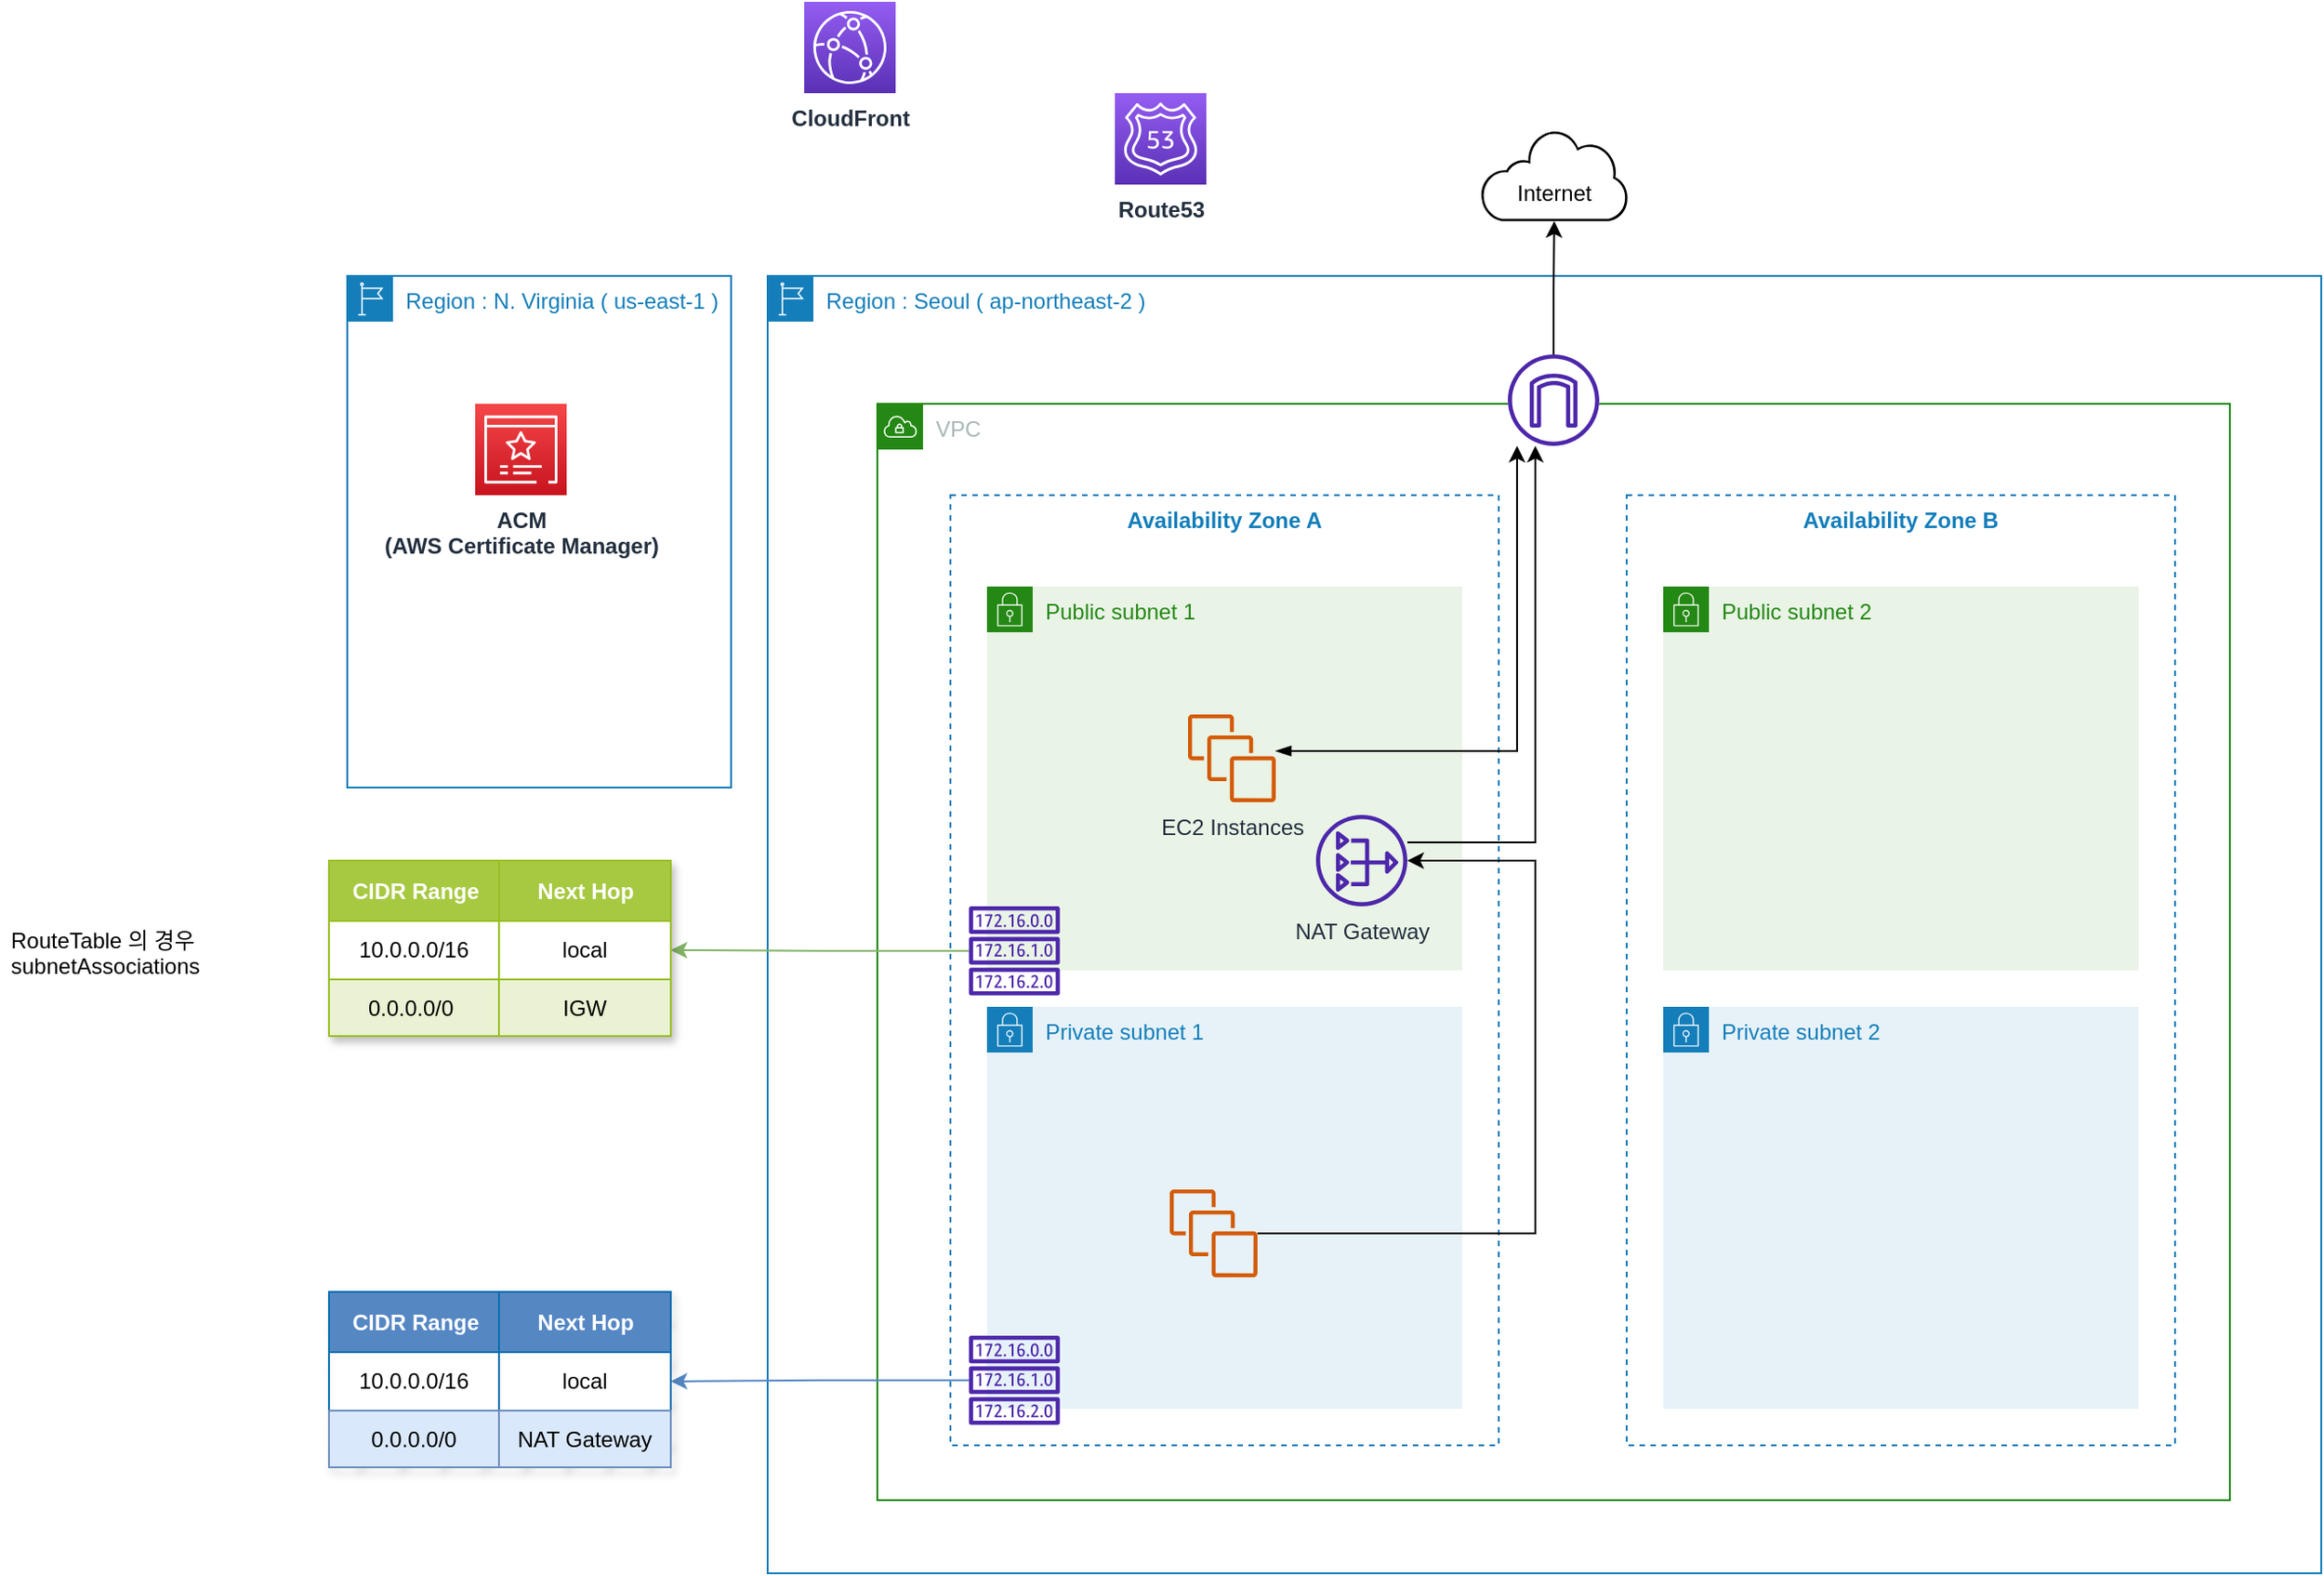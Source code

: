 <mxfile version="21.1.2" type="device">
  <diagram name="first" id="Gbo5e4VQ8HwpnUsIbm7H">
    <mxGraphModel dx="2334" dy="1979" grid="1" gridSize="10" guides="1" tooltips="1" connect="1" arrows="1" fold="1" page="1" pageScale="1" pageWidth="1100" pageHeight="850" math="0" shadow="0">
      <root>
        <object label="" aws_vpc_cidr="10.0.0.0/16" aws_public_subnet_1_cidr="10.0.1.0/24" aws_public_subnet_2_cidr="10.0.2.0/24" aws_private_subnet_1_cidr="10.0.4.0/24" aws_private_subnet_2_cidr="10.0.5.0/24" id="0">
          <mxCell />
        </object>
        <mxCell id="1" value="Network layer" style="locked=1;" parent="0" />
        <mxCell id="mb-uH8kiBHIfrfxMW9q3-2" value="Region : Seoul ( ap-northeast-2 )" style="points=[[0,0],[0.25,0],[0.5,0],[0.75,0],[1,0],[1,0.25],[1,0.5],[1,0.75],[1,1],[0.75,1],[0.5,1],[0.25,1],[0,1],[0,0.75],[0,0.5],[0,0.25]];outlineConnect=0;gradientColor=none;html=1;whiteSpace=wrap;fontSize=12;fontStyle=0;container=1;pointerEvents=0;collapsible=0;recursiveResize=0;shape=mxgraph.aws4.group;grIcon=mxgraph.aws4.group_region;strokeColor=#147EBA;fillColor=none;verticalAlign=top;align=left;spacingLeft=30;fontColor=#147EBA;" parent="1" vertex="1">
          <mxGeometry x="120" y="80" width="850" height="710" as="geometry" />
        </mxCell>
        <mxCell id="mb-uH8kiBHIfrfxMW9q3-3" value="VPC" style="points=[[0,0],[0.25,0],[0.5,0],[0.75,0],[1,0],[1,0.25],[1,0.5],[1,0.75],[1,1],[0.75,1],[0.5,1],[0.25,1],[0,1],[0,0.75],[0,0.5],[0,0.25]];outlineConnect=0;gradientColor=none;html=1;whiteSpace=wrap;fontSize=12;fontStyle=0;container=1;pointerEvents=0;collapsible=0;recursiveResize=0;shape=mxgraph.aws4.group;grIcon=mxgraph.aws4.group_vpc;strokeColor=#248814;fillColor=none;verticalAlign=top;align=left;spacingLeft=30;fontColor=#AAB7B8;dashed=0;" parent="mb-uH8kiBHIfrfxMW9q3-2" vertex="1">
          <mxGeometry x="60" y="70" width="740" height="600" as="geometry" />
        </mxCell>
        <mxCell id="mb-uH8kiBHIfrfxMW9q3-4" value="Availability Zone A" style="fillColor=none;strokeColor=#147EBA;dashed=1;verticalAlign=top;fontStyle=1;fontColor=#147EBA;whiteSpace=wrap;html=1;" parent="mb-uH8kiBHIfrfxMW9q3-3" vertex="1">
          <mxGeometry x="40" y="50" width="300" height="520" as="geometry" />
        </mxCell>
        <mxCell id="mb-uH8kiBHIfrfxMW9q3-12" value="Availability Zone B" style="fillColor=none;strokeColor=#147EBA;dashed=1;verticalAlign=top;fontStyle=1;fontColor=#147EBA;whiteSpace=wrap;html=1;" parent="mb-uH8kiBHIfrfxMW9q3-3" vertex="1">
          <mxGeometry x="410" y="50" width="300" height="520" as="geometry" />
        </mxCell>
        <mxCell id="mb-uH8kiBHIfrfxMW9q3-9" value="Public subnet 1" style="points=[[0,0],[0.25,0],[0.5,0],[0.75,0],[1,0],[1,0.25],[1,0.5],[1,0.75],[1,1],[0.75,1],[0.5,1],[0.25,1],[0,1],[0,0.75],[0,0.5],[0,0.25]];outlineConnect=0;gradientColor=none;html=1;whiteSpace=wrap;fontSize=12;fontStyle=0;container=1;pointerEvents=0;collapsible=0;recursiveResize=0;shape=mxgraph.aws4.group;grIcon=mxgraph.aws4.group_security_group;grStroke=0;strokeColor=#248814;fillColor=#E9F3E6;verticalAlign=top;align=left;spacingLeft=30;fontColor=#248814;dashed=0;" parent="mb-uH8kiBHIfrfxMW9q3-3" vertex="1">
          <mxGeometry x="60" y="100" width="260" height="210" as="geometry" />
        </mxCell>
        <mxCell id="mb-uH8kiBHIfrfxMW9q3-8" value="Private subnet 1" style="points=[[0,0],[0.25,0],[0.5,0],[0.75,0],[1,0],[1,0.25],[1,0.5],[1,0.75],[1,1],[0.75,1],[0.5,1],[0.25,1],[0,1],[0,0.75],[0,0.5],[0,0.25]];outlineConnect=0;gradientColor=none;html=1;whiteSpace=wrap;fontSize=12;fontStyle=0;container=1;pointerEvents=0;collapsible=0;recursiveResize=0;shape=mxgraph.aws4.group;grIcon=mxgraph.aws4.group_security_group;grStroke=0;strokeColor=#147EBA;fillColor=#E6F2F8;verticalAlign=top;align=left;spacingLeft=30;fontColor=#147EBA;dashed=0;" parent="mb-uH8kiBHIfrfxMW9q3-3" vertex="1">
          <mxGeometry x="60" y="330" width="260" height="220" as="geometry" />
        </mxCell>
        <mxCell id="mb-uH8kiBHIfrfxMW9q3-13" value="Public subnet 2" style="points=[[0,0],[0.25,0],[0.5,0],[0.75,0],[1,0],[1,0.25],[1,0.5],[1,0.75],[1,1],[0.75,1],[0.5,1],[0.25,1],[0,1],[0,0.75],[0,0.5],[0,0.25]];outlineConnect=0;gradientColor=none;html=1;whiteSpace=wrap;fontSize=12;fontStyle=0;container=1;pointerEvents=0;collapsible=0;recursiveResize=0;shape=mxgraph.aws4.group;grIcon=mxgraph.aws4.group_security_group;grStroke=0;strokeColor=#248814;fillColor=#E9F3E6;verticalAlign=top;align=left;spacingLeft=30;fontColor=#248814;dashed=0;" parent="mb-uH8kiBHIfrfxMW9q3-3" vertex="1">
          <mxGeometry x="430" y="100" width="260" height="210" as="geometry" />
        </mxCell>
        <mxCell id="mb-uH8kiBHIfrfxMW9q3-14" value="Private subnet 2" style="points=[[0,0],[0.25,0],[0.5,0],[0.75,0],[1,0],[1,0.25],[1,0.5],[1,0.75],[1,1],[0.75,1],[0.5,1],[0.25,1],[0,1],[0,0.75],[0,0.5],[0,0.25]];outlineConnect=0;gradientColor=none;html=1;whiteSpace=wrap;fontSize=12;fontStyle=0;container=1;pointerEvents=0;collapsible=0;recursiveResize=0;shape=mxgraph.aws4.group;grIcon=mxgraph.aws4.group_security_group;grStroke=0;strokeColor=#147EBA;fillColor=#E6F2F8;verticalAlign=top;align=left;spacingLeft=30;fontColor=#147EBA;dashed=0;" parent="mb-uH8kiBHIfrfxMW9q3-3" vertex="1">
          <mxGeometry x="430" y="330" width="260" height="220" as="geometry" />
        </mxCell>
        <mxCell id="FrHnQ4htE1Mah1qKq04Q-47" value="Region : N. Virginia ( us-east-1 )" style="points=[[0,0],[0.25,0],[0.5,0],[0.75,0],[1,0],[1,0.25],[1,0.5],[1,0.75],[1,1],[0.75,1],[0.5,1],[0.25,1],[0,1],[0,0.75],[0,0.5],[0,0.25]];outlineConnect=0;gradientColor=none;html=1;whiteSpace=wrap;fontSize=12;fontStyle=0;container=1;pointerEvents=0;collapsible=0;recursiveResize=0;shape=mxgraph.aws4.group;grIcon=mxgraph.aws4.group_region;strokeColor=#147EBA;fillColor=none;verticalAlign=top;align=left;spacingLeft=30;fontColor=#147EBA;shadow=0;fontFamily=Helvetica;" vertex="1" parent="1">
          <mxGeometry x="-110" y="80" width="210" height="280" as="geometry" />
        </mxCell>
        <mxCell id="mb-uH8kiBHIfrfxMW9q3-28" value="Network asso " parent="0" />
        <mxCell id="mb-uH8kiBHIfrfxMW9q3-42" value="" style="group" parent="mb-uH8kiBHIfrfxMW9q3-28" vertex="1" connectable="0">
          <mxGeometry x="525" y="123" width="50" height="50" as="geometry" />
        </mxCell>
        <mxCell id="mb-uH8kiBHIfrfxMW9q3-43" value="" style="rounded=0;whiteSpace=wrap;html=1;strokeColor=none;" parent="mb-uH8kiBHIfrfxMW9q3-42" vertex="1">
          <mxGeometry width="50" height="50" as="geometry" />
        </mxCell>
        <mxCell id="mb-uH8kiBHIfrfxMW9q3-44" value="" style="sketch=0;outlineConnect=0;fontColor=#232F3E;gradientColor=none;fillColor=#4D27AA;strokeColor=none;dashed=0;verticalLabelPosition=bottom;verticalAlign=top;align=center;html=1;fontSize=12;fontStyle=0;aspect=fixed;pointerEvents=1;shape=mxgraph.aws4.internet_gateway;" parent="mb-uH8kiBHIfrfxMW9q3-42" vertex="1">
          <mxGeometry width="50" height="50" as="geometry" />
        </mxCell>
        <mxCell id="mb-uH8kiBHIfrfxMW9q3-48" style="edgeStyle=orthogonalEdgeStyle;rounded=0;orthogonalLoop=1;jettySize=auto;html=1;startArrow=blockThin;startFill=1;" parent="mb-uH8kiBHIfrfxMW9q3-28" source="mb-uH8kiBHIfrfxMW9q3-45" target="mb-uH8kiBHIfrfxMW9q3-44" edge="1">
          <mxGeometry relative="1" as="geometry">
            <Array as="points">
              <mxPoint x="530" y="340" />
            </Array>
          </mxGeometry>
        </mxCell>
        <mxCell id="mb-uH8kiBHIfrfxMW9q3-45" value="EC2 Instances" style="sketch=0;outlineConnect=0;fontColor=#232F3E;gradientColor=none;fillColor=#D45B07;strokeColor=none;dashed=0;verticalLabelPosition=bottom;verticalAlign=top;align=center;html=1;fontSize=12;fontStyle=0;aspect=fixed;pointerEvents=1;shape=mxgraph.aws4.instances;" parent="mb-uH8kiBHIfrfxMW9q3-28" vertex="1">
          <mxGeometry x="350" y="320" width="48" height="48" as="geometry" />
        </mxCell>
        <mxCell id="mb-uH8kiBHIfrfxMW9q3-46" value="NAT Gateway" style="sketch=0;outlineConnect=0;fontColor=#232F3E;gradientColor=none;fillColor=#4D27AA;strokeColor=none;dashed=0;verticalLabelPosition=bottom;verticalAlign=top;align=center;html=1;fontSize=12;fontStyle=0;aspect=fixed;pointerEvents=1;shape=mxgraph.aws4.nat_gateway;" parent="mb-uH8kiBHIfrfxMW9q3-28" vertex="1">
          <mxGeometry x="420" y="375" width="50" height="50" as="geometry" />
        </mxCell>
        <mxCell id="mb-uH8kiBHIfrfxMW9q3-47" style="edgeStyle=orthogonalEdgeStyle;rounded=0;orthogonalLoop=1;jettySize=auto;html=1;" parent="mb-uH8kiBHIfrfxMW9q3-28" source="mb-uH8kiBHIfrfxMW9q3-46" target="mb-uH8kiBHIfrfxMW9q3-44" edge="1">
          <mxGeometry relative="1" as="geometry">
            <Array as="points">
              <mxPoint x="540" y="390" />
            </Array>
          </mxGeometry>
        </mxCell>
        <mxCell id="mb-uH8kiBHIfrfxMW9q3-50" style="edgeStyle=orthogonalEdgeStyle;rounded=0;orthogonalLoop=1;jettySize=auto;html=1;" parent="mb-uH8kiBHIfrfxMW9q3-28" source="mb-uH8kiBHIfrfxMW9q3-49" edge="1">
          <mxGeometry relative="1" as="geometry">
            <mxPoint x="470" y="400" as="targetPoint" />
            <Array as="points">
              <mxPoint x="540" y="604" />
              <mxPoint x="540" y="400" />
            </Array>
          </mxGeometry>
        </mxCell>
        <mxCell id="mb-uH8kiBHIfrfxMW9q3-49" value="" style="sketch=0;outlineConnect=0;fontColor=#232F3E;gradientColor=none;fillColor=#D45B07;strokeColor=none;dashed=0;verticalLabelPosition=bottom;verticalAlign=top;align=center;html=1;fontSize=12;fontStyle=0;aspect=fixed;pointerEvents=1;shape=mxgraph.aws4.instances;" parent="mb-uH8kiBHIfrfxMW9q3-28" vertex="1">
          <mxGeometry x="340" y="580" width="48" height="48" as="geometry" />
        </mxCell>
        <mxCell id="FrHnQ4htE1Mah1qKq04Q-1" style="edgeStyle=orthogonalEdgeStyle;rounded=0;orthogonalLoop=1;jettySize=auto;html=1;entryX=1;entryY=0.5;entryDx=0;entryDy=0;fillColor=#d5e8d4;strokeColor=#82b366;fontStyle=1" edge="1" parent="mb-uH8kiBHIfrfxMW9q3-28" source="mb-uH8kiBHIfrfxMW9q3-51" target="mb-uH8kiBHIfrfxMW9q3-58">
          <mxGeometry relative="1" as="geometry" />
        </mxCell>
        <mxCell id="mb-uH8kiBHIfrfxMW9q3-51" value="" style="sketch=0;outlineConnect=0;fontColor=#232F3E;gradientColor=none;fillColor=#4D27AA;strokeColor=none;dashed=0;verticalLabelPosition=bottom;verticalAlign=top;align=center;html=1;fontSize=12;fontStyle=0;aspect=fixed;pointerEvents=1;shape=mxgraph.aws4.route_table;" parent="mb-uH8kiBHIfrfxMW9q3-28" vertex="1">
          <mxGeometry x="230" y="425" width="50" height="48.72" as="geometry" />
        </mxCell>
        <mxCell id="FrHnQ4htE1Mah1qKq04Q-43" style="edgeStyle=orthogonalEdgeStyle;rounded=0;orthogonalLoop=1;jettySize=auto;html=1;fontFamily=Helvetica;fontSize=12;fontColor=rgb(0, 0, 0);strokeColor=#5587C3;" edge="1" parent="mb-uH8kiBHIfrfxMW9q3-28" source="mb-uH8kiBHIfrfxMW9q3-52" target="FrHnQ4htE1Mah1qKq04Q-20">
          <mxGeometry relative="1" as="geometry" />
        </mxCell>
        <mxCell id="mb-uH8kiBHIfrfxMW9q3-52" value="" style="sketch=0;outlineConnect=0;fontColor=#232F3E;gradientColor=none;fillColor=#4D27AA;strokeColor=none;dashed=0;verticalLabelPosition=bottom;verticalAlign=top;align=center;html=1;fontSize=12;fontStyle=0;aspect=fixed;pointerEvents=1;shape=mxgraph.aws4.route_table;" parent="mb-uH8kiBHIfrfxMW9q3-28" vertex="1">
          <mxGeometry x="230" y="660" width="50" height="48.72" as="geometry" />
        </mxCell>
        <mxCell id="mb-uH8kiBHIfrfxMW9q3-53" value="Assets" style="childLayout=tableLayout;recursiveResize=0;strokeColor=#98bf21;fillColor=#A7C942;shadow=1;" parent="mb-uH8kiBHIfrfxMW9q3-28" vertex="1">
          <mxGeometry x="-120" y="400" width="187" height="96" as="geometry" />
        </mxCell>
        <mxCell id="mb-uH8kiBHIfrfxMW9q3-54" style="shape=tableRow;horizontal=0;startSize=0;swimlaneHead=0;swimlaneBody=0;top=0;left=0;bottom=0;right=0;dropTarget=0;collapsible=0;recursiveResize=0;expand=0;fontStyle=0;strokeColor=inherit;fillColor=#ffffff;" parent="mb-uH8kiBHIfrfxMW9q3-53" vertex="1">
          <mxGeometry width="187" height="33" as="geometry" />
        </mxCell>
        <mxCell id="mb-uH8kiBHIfrfxMW9q3-55" value="CIDR Range" style="connectable=0;recursiveResize=0;strokeColor=inherit;fillColor=#A7C942;align=center;fontStyle=1;fontColor=#FFFFFF;html=1;" parent="mb-uH8kiBHIfrfxMW9q3-54" vertex="1">
          <mxGeometry width="93" height="33" as="geometry">
            <mxRectangle width="93" height="33" as="alternateBounds" />
          </mxGeometry>
        </mxCell>
        <mxCell id="mb-uH8kiBHIfrfxMW9q3-56" value="Next Hop" style="connectable=0;recursiveResize=0;strokeColor=inherit;fillColor=#A7C942;align=center;fontStyle=1;fontColor=#FFFFFF;html=1;" parent="mb-uH8kiBHIfrfxMW9q3-54" vertex="1">
          <mxGeometry x="93" width="94" height="33" as="geometry">
            <mxRectangle width="94" height="33" as="alternateBounds" />
          </mxGeometry>
        </mxCell>
        <mxCell id="mb-uH8kiBHIfrfxMW9q3-58" value="" style="shape=tableRow;horizontal=0;startSize=0;swimlaneHead=0;swimlaneBody=0;top=0;left=0;bottom=0;right=0;dropTarget=0;collapsible=0;recursiveResize=0;expand=0;fontStyle=0;strokeColor=inherit;fillColor=#ffffff;" parent="mb-uH8kiBHIfrfxMW9q3-53" vertex="1">
          <mxGeometry y="33" width="187" height="32" as="geometry" />
        </mxCell>
        <object placeholders="1" placeholder="aws_vpc_cidr" id="mb-uH8kiBHIfrfxMW9q3-59">
          <mxCell style="connectable=0;recursiveResize=0;strokeColor=inherit;fillColor=inherit;align=center;whiteSpace=wrap;html=1;" parent="mb-uH8kiBHIfrfxMW9q3-58" vertex="1">
            <mxGeometry width="93" height="32" as="geometry">
              <mxRectangle width="93" height="32" as="alternateBounds" />
            </mxGeometry>
          </mxCell>
        </object>
        <mxCell id="mb-uH8kiBHIfrfxMW9q3-60" value="local" style="connectable=0;recursiveResize=0;strokeColor=inherit;fillColor=inherit;align=center;whiteSpace=wrap;html=1;" parent="mb-uH8kiBHIfrfxMW9q3-58" vertex="1">
          <mxGeometry x="93" width="94" height="32" as="geometry">
            <mxRectangle width="94" height="32" as="alternateBounds" />
          </mxGeometry>
        </mxCell>
        <mxCell id="mb-uH8kiBHIfrfxMW9q3-62" value="" style="shape=tableRow;horizontal=0;startSize=0;swimlaneHead=0;swimlaneBody=0;top=0;left=0;bottom=0;right=0;dropTarget=0;collapsible=0;recursiveResize=0;expand=0;fontStyle=1;strokeColor=inherit;fillColor=#EAF2D3;" parent="mb-uH8kiBHIfrfxMW9q3-53" vertex="1">
          <mxGeometry y="65" width="187" height="31" as="geometry" />
        </mxCell>
        <mxCell id="mb-uH8kiBHIfrfxMW9q3-63" value="0.0.0.0/0&amp;nbsp;" style="connectable=0;recursiveResize=0;strokeColor=inherit;fillColor=inherit;whiteSpace=wrap;html=1;" parent="mb-uH8kiBHIfrfxMW9q3-62" vertex="1">
          <mxGeometry width="93" height="31" as="geometry">
            <mxRectangle width="93" height="31" as="alternateBounds" />
          </mxGeometry>
        </mxCell>
        <mxCell id="mb-uH8kiBHIfrfxMW9q3-64" value="IGW" style="connectable=0;recursiveResize=0;strokeColor=inherit;fillColor=inherit;whiteSpace=wrap;html=1;" parent="mb-uH8kiBHIfrfxMW9q3-62" vertex="1">
          <mxGeometry x="93" width="94" height="31" as="geometry">
            <mxRectangle width="94" height="31" as="alternateBounds" />
          </mxGeometry>
        </mxCell>
        <mxCell id="FrHnQ4htE1Mah1qKq04Q-15" value="Assets" style="childLayout=tableLayout;recursiveResize=0;strokeColor=#006EAF;fillColor=#1ba1e2;shadow=1;fillStyle=hatch;fontColor=#ffffff;" vertex="1" parent="mb-uH8kiBHIfrfxMW9q3-28">
          <mxGeometry x="-120" y="636" width="187" height="96" as="geometry" />
        </mxCell>
        <mxCell id="FrHnQ4htE1Mah1qKq04Q-16" style="shape=tableRow;horizontal=0;startSize=0;swimlaneHead=0;swimlaneBody=0;top=0;left=0;bottom=0;right=0;dropTarget=0;collapsible=0;recursiveResize=0;expand=0;fontStyle=0;strokeColor=inherit;fillColor=#5587c3;" vertex="1" parent="FrHnQ4htE1Mah1qKq04Q-15">
          <mxGeometry width="187" height="33" as="geometry" />
        </mxCell>
        <mxCell id="FrHnQ4htE1Mah1qKq04Q-17" value="CIDR Range" style="connectable=0;recursiveResize=0;strokeColor=inherit;fillColor=#5587c3;align=center;fontStyle=1;fontColor=#FFFFFF;html=1;" vertex="1" parent="FrHnQ4htE1Mah1qKq04Q-16">
          <mxGeometry width="93" height="33" as="geometry">
            <mxRectangle width="93" height="33" as="alternateBounds" />
          </mxGeometry>
        </mxCell>
        <mxCell id="FrHnQ4htE1Mah1qKq04Q-18" value="Next Hop" style="connectable=0;recursiveResize=0;strokeColor=inherit;fillColor=#5587c3;align=center;fontStyle=1;fontColor=#FFFFFF;html=1;" vertex="1" parent="FrHnQ4htE1Mah1qKq04Q-16">
          <mxGeometry x="93" width="94" height="33" as="geometry">
            <mxRectangle width="94" height="33" as="alternateBounds" />
          </mxGeometry>
        </mxCell>
        <mxCell id="FrHnQ4htE1Mah1qKq04Q-20" value="" style="shape=tableRow;horizontal=0;startSize=0;swimlaneHead=0;swimlaneBody=0;top=0;left=0;bottom=0;right=0;dropTarget=0;collapsible=0;recursiveResize=0;expand=0;fontStyle=0;strokeColor=inherit;fillColor=#ffffff;" vertex="1" parent="FrHnQ4htE1Mah1qKq04Q-15">
          <mxGeometry y="33" width="187" height="32" as="geometry" />
        </mxCell>
        <object placeholders="1" placeholder="aws_vpc_cidr" id="FrHnQ4htE1Mah1qKq04Q-21">
          <mxCell style="connectable=0;recursiveResize=0;strokeColor=inherit;fillColor=inherit;align=center;whiteSpace=wrap;html=1;" vertex="1" parent="FrHnQ4htE1Mah1qKq04Q-20">
            <mxGeometry width="93" height="32" as="geometry">
              <mxRectangle width="93" height="32" as="alternateBounds" />
            </mxGeometry>
          </mxCell>
        </object>
        <mxCell id="FrHnQ4htE1Mah1qKq04Q-22" value="local" style="connectable=0;recursiveResize=0;strokeColor=inherit;fillColor=inherit;align=center;whiteSpace=wrap;html=1;" vertex="1" parent="FrHnQ4htE1Mah1qKq04Q-20">
          <mxGeometry x="93" width="94" height="32" as="geometry">
            <mxRectangle width="94" height="32" as="alternateBounds" />
          </mxGeometry>
        </mxCell>
        <mxCell id="FrHnQ4htE1Mah1qKq04Q-24" value="" style="shape=tableRow;horizontal=0;startSize=0;swimlaneHead=0;swimlaneBody=0;top=0;left=0;bottom=0;right=0;dropTarget=0;collapsible=0;recursiveResize=0;expand=0;fontStyle=1;strokeColor=#6c8ebf;fillColor=#dae8fc;" vertex="1" parent="FrHnQ4htE1Mah1qKq04Q-15">
          <mxGeometry y="65" width="187" height="31" as="geometry" />
        </mxCell>
        <mxCell id="FrHnQ4htE1Mah1qKq04Q-25" value="0.0.0.0/0" style="connectable=0;recursiveResize=0;strokeColor=#6c8ebf;fillColor=#dae8fc;whiteSpace=wrap;html=1;" vertex="1" parent="FrHnQ4htE1Mah1qKq04Q-24">
          <mxGeometry width="93" height="31" as="geometry">
            <mxRectangle width="93" height="31" as="alternateBounds" />
          </mxGeometry>
        </mxCell>
        <mxCell id="FrHnQ4htE1Mah1qKq04Q-26" value="NAT Gateway" style="connectable=0;recursiveResize=0;strokeColor=#6c8ebf;fillColor=#dae8fc;whiteSpace=wrap;html=1;" vertex="1" parent="FrHnQ4htE1Mah1qKq04Q-24">
          <mxGeometry x="93" width="94" height="31" as="geometry">
            <mxRectangle width="94" height="31" as="alternateBounds" />
          </mxGeometry>
        </mxCell>
        <mxCell id="FrHnQ4htE1Mah1qKq04Q-44" value="RouteTable 의 경우 subnetAssociations" style="text;strokeColor=none;fillColor=none;align=left;verticalAlign=middle;spacingLeft=4;spacingRight=4;overflow=hidden;points=[[0,0.5],[1,0.5]];portConstraint=eastwest;rotatable=0;whiteSpace=wrap;html=1;fontSize=12;fontFamily=Helvetica;fontColor=rgb(0, 0, 0);" vertex="1" parent="mb-uH8kiBHIfrfxMW9q3-28">
          <mxGeometry x="-300" y="434.36" width="150" height="30" as="geometry" />
        </mxCell>
        <mxCell id="FrHnQ4htE1Mah1qKq04Q-58" value="" style="sketch=0;aspect=fixed;pointerEvents=1;shadow=0;dashed=0;html=1;strokeColor=none;labelPosition=center;verticalLabelPosition=bottom;verticalAlign=top;align=center;fillColor=#000000;shape=mxgraph.mscae.enterprise.internet_hollow;fontFamily=Helvetica;fontSize=12;fontColor=rgb(0, 0, 0);fontStyle=1" vertex="1" parent="mb-uH8kiBHIfrfxMW9q3-28">
          <mxGeometry x="510" width="80.65" height="50" as="geometry" />
        </mxCell>
        <mxCell id="FrHnQ4htE1Mah1qKq04Q-59" style="edgeStyle=orthogonalEdgeStyle;rounded=0;orthogonalLoop=1;jettySize=auto;html=1;fontFamily=Helvetica;fontSize=12;fontColor=rgb(0, 0, 0);" edge="1" parent="mb-uH8kiBHIfrfxMW9q3-28" source="mb-uH8kiBHIfrfxMW9q3-44" target="FrHnQ4htE1Mah1qKq04Q-58">
          <mxGeometry relative="1" as="geometry" />
        </mxCell>
        <mxCell id="FrHnQ4htE1Mah1qKq04Q-60" value="Internet" style="text;html=1;align=center;verticalAlign=middle;resizable=0;points=[];autosize=1;strokeColor=none;fillColor=none;fontSize=12;fontFamily=Helvetica;fontColor=rgb(0, 0, 0);" vertex="1" parent="mb-uH8kiBHIfrfxMW9q3-28">
          <mxGeometry x="520" y="20" width="60" height="30" as="geometry" />
        </mxCell>
        <mxCell id="FrHnQ4htE1Mah1qKq04Q-61" value="&lt;b&gt;ACM &lt;br&gt;(AWS Certificate Manager)&lt;/b&gt;" style="sketch=0;points=[[0,0,0],[0.25,0,0],[0.5,0,0],[0.75,0,0],[1,0,0],[0,1,0],[0.25,1,0],[0.5,1,0],[0.75,1,0],[1,1,0],[0,0.25,0],[0,0.5,0],[0,0.75,0],[1,0.25,0],[1,0.5,0],[1,0.75,0]];outlineConnect=0;fontColor=#232F3E;gradientColor=#F54749;gradientDirection=north;fillColor=#C7131F;strokeColor=#ffffff;dashed=0;verticalLabelPosition=bottom;verticalAlign=top;align=center;html=1;fontSize=12;fontStyle=0;aspect=fixed;shape=mxgraph.aws4.resourceIcon;resIcon=mxgraph.aws4.certificate_manager_3;shadow=0;fontFamily=Helvetica;" vertex="1" parent="mb-uH8kiBHIfrfxMW9q3-28">
          <mxGeometry x="-40" y="150" width="50" height="50" as="geometry" />
        </mxCell>
        <mxCell id="FrHnQ4htE1Mah1qKq04Q-62" value="&lt;b&gt;Route53&lt;/b&gt;" style="sketch=0;points=[[0,0,0],[0.25,0,0],[0.5,0,0],[0.75,0,0],[1,0,0],[0,1,0],[0.25,1,0],[0.5,1,0],[0.75,1,0],[1,1,0],[0,0.25,0],[0,0.5,0],[0,0.75,0],[1,0.25,0],[1,0.5,0],[1,0.75,0]];outlineConnect=0;fontColor=#232F3E;gradientColor=#945DF2;gradientDirection=north;fillColor=#5A30B5;strokeColor=#ffffff;dashed=0;verticalLabelPosition=bottom;verticalAlign=top;align=center;html=1;fontSize=12;fontStyle=0;aspect=fixed;shape=mxgraph.aws4.resourceIcon;resIcon=mxgraph.aws4.route_53;shadow=0;fontFamily=Helvetica;" vertex="1" parent="mb-uH8kiBHIfrfxMW9q3-28">
          <mxGeometry x="310" y="-20" width="50" height="50" as="geometry" />
        </mxCell>
        <mxCell id="FrHnQ4htE1Mah1qKq04Q-63" value="&lt;b&gt;CloudFront&lt;/b&gt;" style="sketch=0;points=[[0,0,0],[0.25,0,0],[0.5,0,0],[0.75,0,0],[1,0,0],[0,1,0],[0.25,1,0],[0.5,1,0],[0.75,1,0],[1,1,0],[0,0.25,0],[0,0.5,0],[0,0.75,0],[1,0.25,0],[1,0.5,0],[1,0.75,0]];outlineConnect=0;fontColor=#232F3E;gradientColor=#945DF2;gradientDirection=north;fillColor=#5A30B5;strokeColor=#ffffff;dashed=0;verticalLabelPosition=bottom;verticalAlign=top;align=center;html=1;fontSize=12;fontStyle=0;aspect=fixed;shape=mxgraph.aws4.resourceIcon;resIcon=mxgraph.aws4.cloudfront;shadow=0;fontFamily=Helvetica;" vertex="1" parent="mb-uH8kiBHIfrfxMW9q3-28">
          <mxGeometry x="140" y="-70" width="50" height="50" as="geometry" />
        </mxCell>
      </root>
    </mxGraphModel>
  </diagram>
</mxfile>
